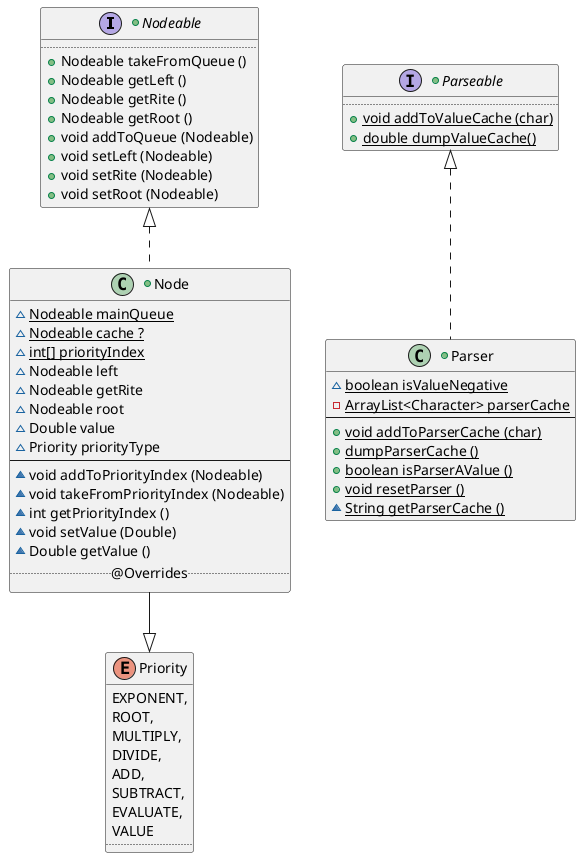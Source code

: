 @startuml

+interface Nodeable{
    ..
        +   {method} Nodeable takeFromQueue ()
        +   {method} Nodeable getLeft ()
        +   {method} Nodeable getRite ()
        +   {method} Nodeable getRoot ()
        +   {method} void addToQueue (Nodeable)
        +   {method} void setLeft (Nodeable)
        +   {method} void setRite (Nodeable)
        +   {method} void setRoot (Nodeable)
}

+class Node implements Nodeable{
        ~   {field} {static} Nodeable mainQueue
        ~   {field} {static} Nodeable cache ?
        ~   {field} {static} int[] priorityIndex
        ~   {field} Nodeable left
        ~   {field} Nodeable getRite
        ~   {field} Nodeable root
        ~   {field} Double value
        ~   {field} Priority priorityType
    --
        ~   {method} void addToPriorityIndex (Nodeable)
        ~   {method} void takeFromPriorityIndex (Nodeable)
        ~   {method} int getPriorityIndex ()
        ~   {method} void setValue (Double)
        ~   {method} Double getValue ()
    .. @Overrides..
}

+interface Parseable{
    ..
        +   {method} {static} void addToValueCache (char)
        +   {method} {static} double dumpValueCache()
}

+class Parser implements Parseable{
        ~    {field} {static} boolean isValueNegative
        -   {field} {static} ArrayList<Character> parserCache
    --
        +   {method} {static} void addToParserCache (char)
        +   {method} {static} dumpParserCache ()
        +   {method} {static} boolean isParserAValue ()
        +   {method} {static} void resetParser ()
        ~   {method} {static} String getParserCache ()
}

enum Priority{
        EXPONENT,
        ROOT,
        MULTIPLY,
        DIVIDE,
        ADD,
        SUBTRACT,
        EVALUATE,
        VALUE
    ..
}

Node --|> Priority

@enduml